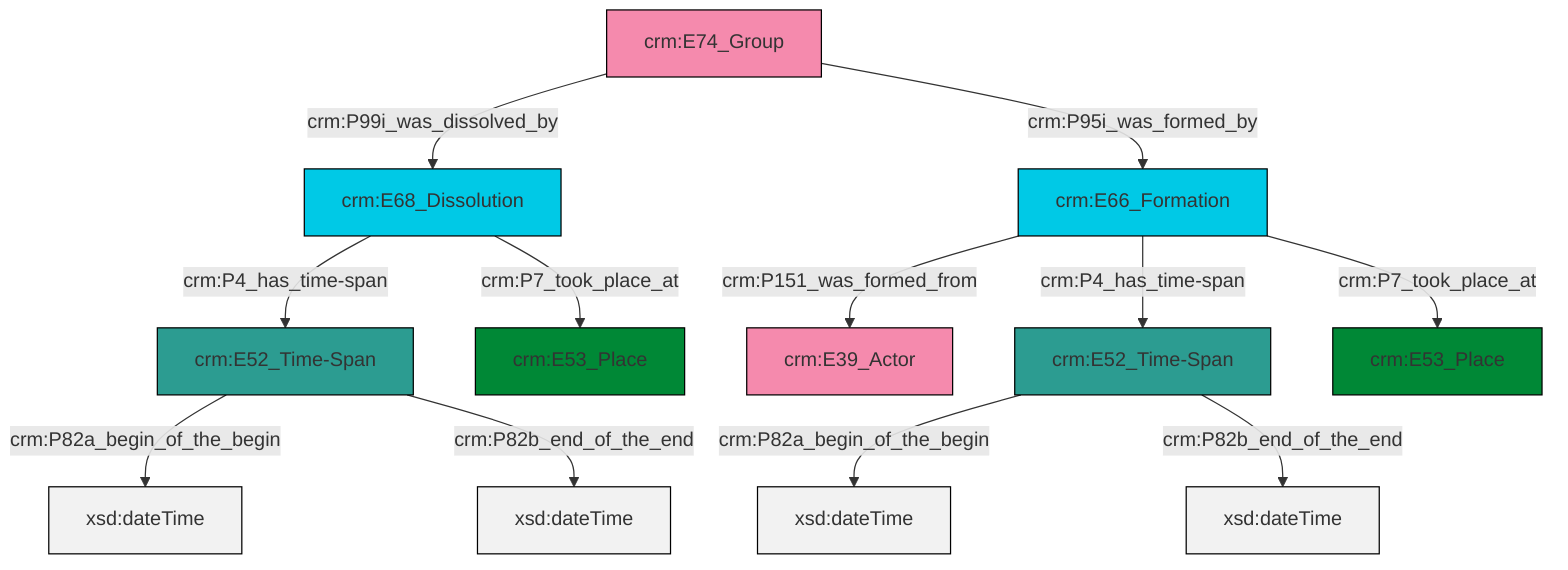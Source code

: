 graph TD
classDef Literal fill:#f2f2f2,stroke:#000000;
classDef CRM_Entity fill:#FFFFFF,stroke:#000000;
classDef Temporal_Entity fill:#00C9E6, stroke:#000000;
classDef Type fill:#E18312, stroke:#000000;
classDef Time-Span fill:#2C9C91, stroke:#000000;
classDef Appellation fill:#FFEB7F, stroke:#000000;
classDef Place fill:#008836, stroke:#000000;
classDef Persistent_Item fill:#B266B2, stroke:#000000;
classDef Conceptual_Object fill:#FFD700, stroke:#000000;
classDef Physical_Thing fill:#D2B48C, stroke:#000000;
classDef Actor fill:#f58aad, stroke:#000000;
classDef PC_Classes fill:#4ce600, stroke:#000000;
classDef Multi fill:#cccccc,stroke:#000000;

0["crm:E52_Time-Span"]:::Time-Span -->|crm:P82a_begin_of_the_begin| 1[xsd:dateTime]:::Literal
0["crm:E52_Time-Span"]:::Time-Span -->|crm:P82b_end_of_the_end| 5[xsd:dateTime]:::Literal
12["crm:E52_Time-Span"]:::Time-Span -->|crm:P82a_begin_of_the_begin| 13[xsd:dateTime]:::Literal
6["crm:E68_Dissolution"]:::Temporal_Entity -->|crm:P4_has_time-span| 12["crm:E52_Time-Span"]:::Time-Span
14["crm:E66_Formation"]:::Temporal_Entity -->|crm:P151_was_formed_from| 8["crm:E39_Actor"]:::Actor
16["crm:E74_Group"]:::Actor -->|crm:P99i_was_dissolved_by| 6["crm:E68_Dissolution"]:::Temporal_Entity
14["crm:E66_Formation"]:::Temporal_Entity -->|crm:P4_has_time-span| 0["crm:E52_Time-Span"]:::Time-Span
6["crm:E68_Dissolution"]:::Temporal_Entity -->|crm:P7_took_place_at| 10["crm:E53_Place"]:::Place
14["crm:E66_Formation"]:::Temporal_Entity -->|crm:P7_took_place_at| 3["crm:E53_Place"]:::Place
16["crm:E74_Group"]:::Actor -->|crm:P95i_was_formed_by| 14["crm:E66_Formation"]:::Temporal_Entity
12["crm:E52_Time-Span"]:::Time-Span -->|crm:P82b_end_of_the_end| 19[xsd:dateTime]:::Literal